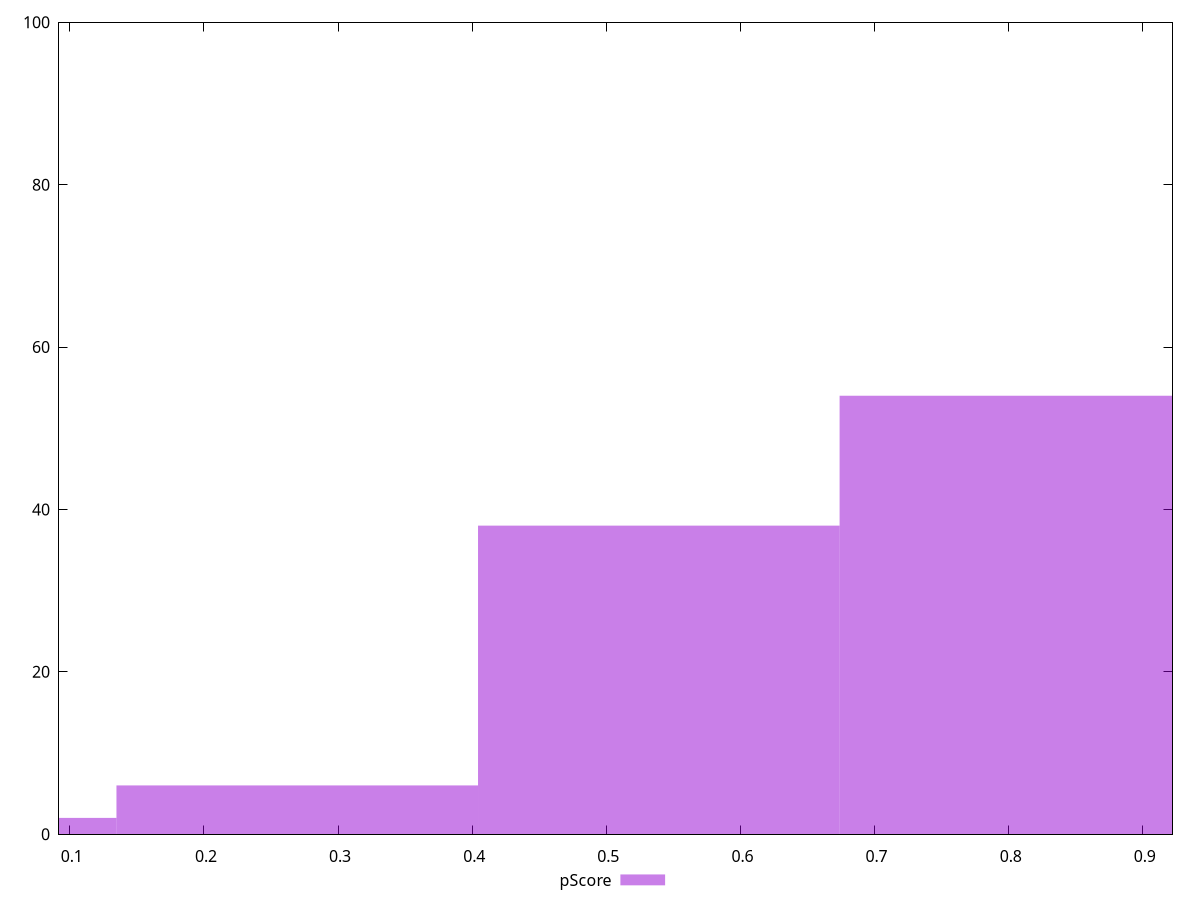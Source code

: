reset

$pScore <<EOF
0.5391434356976587 38
0.808715153546488 54
0.26957171784882933 6
0 2
EOF

set key outside below
set boxwidth 0.26957171784882933
set xrange [0.09194787213373867:0.9221273143871366]
set yrange [0:100]
set trange [0:100]
set style fill transparent solid 0.5 noborder
set terminal svg size 640, 490 enhanced background rgb 'white'
set output "reprap/first-contentful-paint/samples/pages+cached+noexternal+nomedia+nocss+nojs/pScore/histogram.svg"

plot $pScore title "pScore" with boxes

reset
